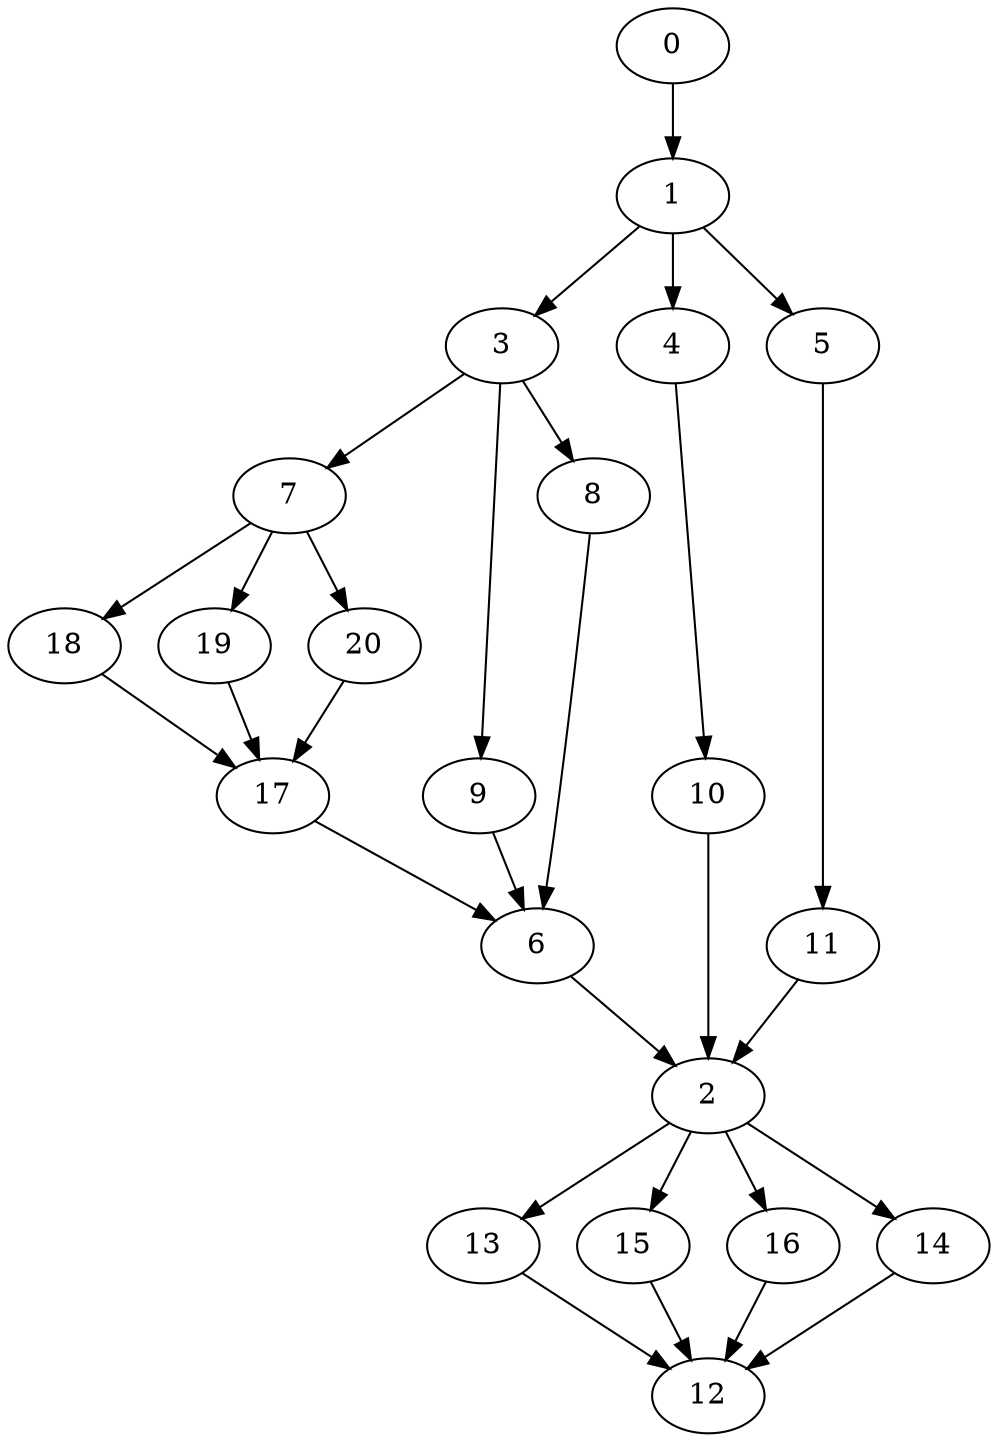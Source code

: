 digraph "SeriesParallel-MaxBf-5_Nodes_21_CCR_1.02_WeightType_Random" {
	graph ["Duplicate states"=0,
		GraphType=S_P,
		"Max states in OPEN"=0,
		Modes="120000ms; topo-ordered tasks, ; Pruning: task equivalence, fixed order ready list, ; F-value: ; Optimisation: best schedule length (\
SL) optimisation on equal, ",
		NumberOfTasks=21,
		"Pruned using list schedule length"=12736705,
		"States removed from OPEN"=0,
		TargetSystem="Homogeneous-2",
		"Time to schedule (ms)"=26225,
		"Total idle time"=25,
		"Total schedule length"=103,
		"Total sequential time"=169,
		"Total states created"=84020903
	];
	0	["Finish time"=2,
		Processor=0,
		"Start time"=0,
		Weight=2];
	1	["Finish time"=7,
		Processor=0,
		"Start time"=2,
		Weight=5];
	0 -> 1	[Weight=5];
	3	["Finish time"=14,
		Processor=1,
		"Start time"=10,
		Weight=4];
	1 -> 3	[Weight=3];
	4	["Finish time"=49,
		Processor=0,
		"Start time"=42,
		Weight=7];
	1 -> 4	[Weight=6];
	5	["Finish time"=13,
		Processor=0,
		"Start time"=7,
		Weight=6];
	1 -> 5	[Weight=10];
	7	["Finish time"=21,
		Processor=1,
		"Start time"=14,
		Weight=7];
	3 -> 7	[Weight=5];
	9	["Finish time"=35,
		Processor=0,
		"Start time"=24,
		Weight=11];
	3 -> 9	[Weight=3];
	8	["Finish time"=31,
		Processor=1,
		"Start time"=21,
		Weight=10];
	3 -> 8	[Weight=2];
	18	["Finish time"=45,
		Processor=1,
		"Start time"=36,
		Weight=9];
	7 -> 18	[Weight=4];
	19	["Finish time"=42,
		Processor=0,
		"Start time"=35,
		Weight=7];
	7 -> 19	[Weight=9];
	20	["Finish time"=36,
		Processor=1,
		"Start time"=31,
		Weight=5];
	7 -> 20	[Weight=4];
	17	["Finish time"=56,
		Processor=1,
		"Start time"=45,
		Weight=11];
	18 -> 17	[Weight=10];
	19 -> 17	[Weight=2];
	20 -> 17	[Weight=3];
	6	["Finish time"=61,
		Processor=1,
		"Start time"=56,
		Weight=5];
	9 -> 6	[Weight=9];
	8 -> 6	[Weight=9];
	17 -> 6	[Weight=6];
	10	["Finish time"=58,
		Processor=0,
		"Start time"=49,
		Weight=9];
	4 -> 10	[Weight=9];
	11	["Finish time"=24,
		Processor=0,
		"Start time"=13,
		Weight=11];
	5 -> 11	[Weight=5];
	2	["Finish time"=71,
		Processor=1,
		"Start time"=61,
		Weight=10];
	11 -> 2	[Weight=5];
	6 -> 2	[Weight=10];
	10 -> 2	[Weight=3];
	13	["Finish time"=85,
		Processor=0,
		"Start time"=73,
		Weight=12];
	2 -> 13	[Weight=2];
	15	["Finish time"=81,
		Processor=1,
		"Start time"=71,
		Weight=10];
	2 -> 15	[Weight=8];
	16	["Finish time"=97,
		Processor=0,
		"Start time"=85,
		Weight=12];
	2 -> 16	[Weight=4];
	14	["Finish time"=91,
		Processor=1,
		"Start time"=81,
		Weight=10];
	2 -> 14	[Weight=6];
	12	["Finish time"=103,
		Processor=0,
		"Start time"=97,
		Weight=6];
	13 -> 12	[Weight=10];
	15 -> 12	[Weight=9];
	16 -> 12	[Weight=5];
	14 -> 12	[Weight=6];
}
